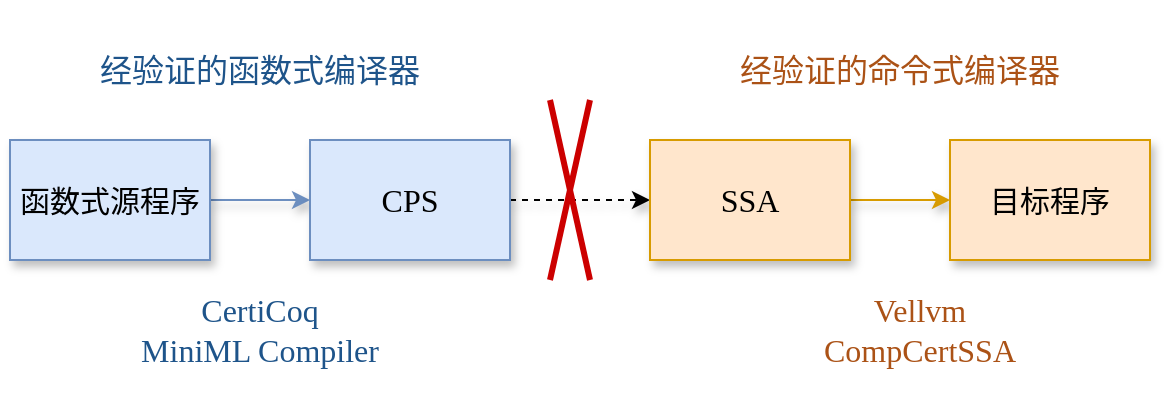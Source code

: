 <mxfile version="22.1.17" type="github">
  <diagram name="第 1 页" id="u_lo-e_Upth7AfsW1B_P">
    <mxGraphModel dx="982" dy="518" grid="1" gridSize="10" guides="1" tooltips="1" connect="1" arrows="1" fold="1" page="1" pageScale="1" pageWidth="827" pageHeight="1169" math="0" shadow="0">
      <root>
        <mxCell id="0" />
        <mxCell id="1" parent="0" />
        <mxCell id="EOVR4roZJRsaoNCStIkg-1" value="" style="edgeStyle=orthogonalEdgeStyle;rounded=0;orthogonalLoop=1;jettySize=auto;html=1;shadow=1;fillColor=#dae8fc;strokeColor=#6c8ebf;" edge="1" parent="1" source="EOVR4roZJRsaoNCStIkg-2" target="EOVR4roZJRsaoNCStIkg-4">
          <mxGeometry relative="1" as="geometry" />
        </mxCell>
        <mxCell id="EOVR4roZJRsaoNCStIkg-2" value="&lt;font style=&quot;font-size: 15px;&quot; face=&quot;Times New Roman&quot;&gt;函数式源程序&lt;/font&gt;" style="rounded=0;whiteSpace=wrap;html=1;shadow=1;fillColor=#dae8fc;strokeColor=#6c8ebf;" vertex="1" parent="1">
          <mxGeometry x="140" y="280" width="100" height="60" as="geometry" />
        </mxCell>
        <mxCell id="EOVR4roZJRsaoNCStIkg-3" value="" style="edgeStyle=orthogonalEdgeStyle;rounded=0;orthogonalLoop=1;jettySize=auto;html=1;dashed=1;shadow=1;" edge="1" parent="1" source="EOVR4roZJRsaoNCStIkg-4" target="EOVR4roZJRsaoNCStIkg-6">
          <mxGeometry relative="1" as="geometry" />
        </mxCell>
        <mxCell id="EOVR4roZJRsaoNCStIkg-4" value="&lt;span style=&quot;color: rgb(0, 0, 0); font-family: &amp;quot;Times New Roman&amp;quot;; font-size: 16px; font-style: normal; font-variant-ligatures: normal; font-variant-caps: normal; font-weight: 400; letter-spacing: normal; orphans: 2; text-align: center; text-indent: 0px; text-transform: none; widows: 2; word-spacing: 0px; -webkit-text-stroke-width: 0px; text-decoration-thickness: initial; text-decoration-style: initial; text-decoration-color: initial; float: none; display: inline !important;&quot;&gt;CPS&lt;/span&gt;" style="rounded=0;whiteSpace=wrap;html=1;shadow=1;fillColor=#dae8fc;strokeColor=#6c8ebf;labelBackgroundColor=none;" vertex="1" parent="1">
          <mxGeometry x="290" y="280" width="100" height="60" as="geometry" />
        </mxCell>
        <mxCell id="EOVR4roZJRsaoNCStIkg-5" value="" style="edgeStyle=orthogonalEdgeStyle;rounded=0;orthogonalLoop=1;jettySize=auto;html=1;shadow=1;fillColor=#ffe6cc;strokeColor=#d79b00;" edge="1" parent="1" source="EOVR4roZJRsaoNCStIkg-6" target="EOVR4roZJRsaoNCStIkg-7">
          <mxGeometry relative="1" as="geometry" />
        </mxCell>
        <mxCell id="EOVR4roZJRsaoNCStIkg-6" value="&lt;span style=&quot;color: rgb(0, 0, 0); font-family: &amp;quot;Times New Roman&amp;quot;; font-size: 16px; font-style: normal; font-variant-ligatures: normal; font-variant-caps: normal; font-weight: 400; letter-spacing: normal; orphans: 2; text-align: center; text-indent: 0px; text-transform: none; widows: 2; word-spacing: 0px; -webkit-text-stroke-width: 0px; text-decoration-thickness: initial; text-decoration-style: initial; text-decoration-color: initial; float: none; display: inline !important;&quot;&gt;SSA&lt;/span&gt;" style="rounded=0;whiteSpace=wrap;html=1;shadow=1;fillColor=#ffe6cc;strokeColor=#d79b00;labelBackgroundColor=none;" vertex="1" parent="1">
          <mxGeometry x="460" y="280" width="100" height="60" as="geometry" />
        </mxCell>
        <mxCell id="EOVR4roZJRsaoNCStIkg-7" value="&lt;span style=&quot;color: rgb(0, 0, 0); font-family: &amp;quot;Times New Roman&amp;quot;; font-style: normal; font-variant-ligatures: normal; font-variant-caps: normal; font-weight: 400; letter-spacing: normal; orphans: 2; text-align: center; text-indent: 0px; text-transform: none; widows: 2; word-spacing: 0px; -webkit-text-stroke-width: 0px; text-decoration-thickness: initial; text-decoration-style: initial; text-decoration-color: initial; float: none; display: inline !important;&quot;&gt;&lt;font style=&quot;font-size: 15px;&quot;&gt;目标程序&lt;/font&gt;&lt;/span&gt;" style="rounded=0;whiteSpace=wrap;html=1;shadow=1;fillColor=#ffe6cc;strokeColor=#d79b00;labelBackgroundColor=none;" vertex="1" parent="1">
          <mxGeometry x="610" y="280" width="100" height="60" as="geometry" />
        </mxCell>
        <mxCell id="EOVR4roZJRsaoNCStIkg-8" value="&lt;font color=&quot;#1e548a&quot; style=&quot;font-size: 16px;&quot; face=&quot;Times New Roman&quot;&gt;经验证的函数式编译器&lt;/font&gt;" style="text;html=1;strokeColor=none;fillColor=none;align=center;verticalAlign=middle;whiteSpace=wrap;rounded=0;" vertex="1" parent="1">
          <mxGeometry x="180" y="210" width="170" height="70" as="geometry" />
        </mxCell>
        <mxCell id="EOVR4roZJRsaoNCStIkg-9" value="&lt;font style=&quot;font-size: 16px;&quot; face=&quot;Times New Roman&quot; color=&quot;#ab5216&quot;&gt;经验证的命令式编译器&lt;/font&gt;" style="text;html=1;strokeColor=none;fillColor=none;align=center;verticalAlign=middle;whiteSpace=wrap;rounded=0;" vertex="1" parent="1">
          <mxGeometry x="500" y="210" width="170" height="70" as="geometry" />
        </mxCell>
        <mxCell id="EOVR4roZJRsaoNCStIkg-10" value="&lt;font color=&quot;#1e548a&quot; style=&quot;font-size: 16px;&quot; face=&quot;Times New Roman&quot;&gt;CertiCoq&lt;br&gt;MiniML Compiler&lt;/font&gt;" style="text;html=1;strokeColor=none;fillColor=none;align=center;verticalAlign=middle;whiteSpace=wrap;rounded=0;" vertex="1" parent="1">
          <mxGeometry x="145" y="340" width="240" height="70" as="geometry" />
        </mxCell>
        <mxCell id="EOVR4roZJRsaoNCStIkg-11" value="&lt;font color=&quot;#ab5216&quot; style=&quot;font-size: 16px;&quot; face=&quot;Times New Roman&quot;&gt;Vellvm&lt;br&gt;CompCertSSA&lt;/font&gt;" style="text;html=1;strokeColor=none;fillColor=none;align=center;verticalAlign=middle;whiteSpace=wrap;rounded=0;" vertex="1" parent="1">
          <mxGeometry x="480" y="340" width="230" height="70" as="geometry" />
        </mxCell>
        <mxCell id="EOVR4roZJRsaoNCStIkg-12" value="" style="endArrow=none;html=1;rounded=0;fillColor=#e51400;strokeColor=#CC0000;strokeWidth=3;" edge="1" parent="1">
          <mxGeometry width="50" height="50" relative="1" as="geometry">
            <mxPoint x="410" y="260" as="sourcePoint" />
            <mxPoint x="430" y="350" as="targetPoint" />
          </mxGeometry>
        </mxCell>
        <mxCell id="EOVR4roZJRsaoNCStIkg-13" value="" style="endArrow=none;html=1;rounded=0;fillColor=#e51400;strokeColor=#CC0000;strokeWidth=3;" edge="1" parent="1">
          <mxGeometry width="50" height="50" relative="1" as="geometry">
            <mxPoint x="430" y="260" as="sourcePoint" />
            <mxPoint x="410" y="350" as="targetPoint" />
          </mxGeometry>
        </mxCell>
      </root>
    </mxGraphModel>
  </diagram>
</mxfile>
